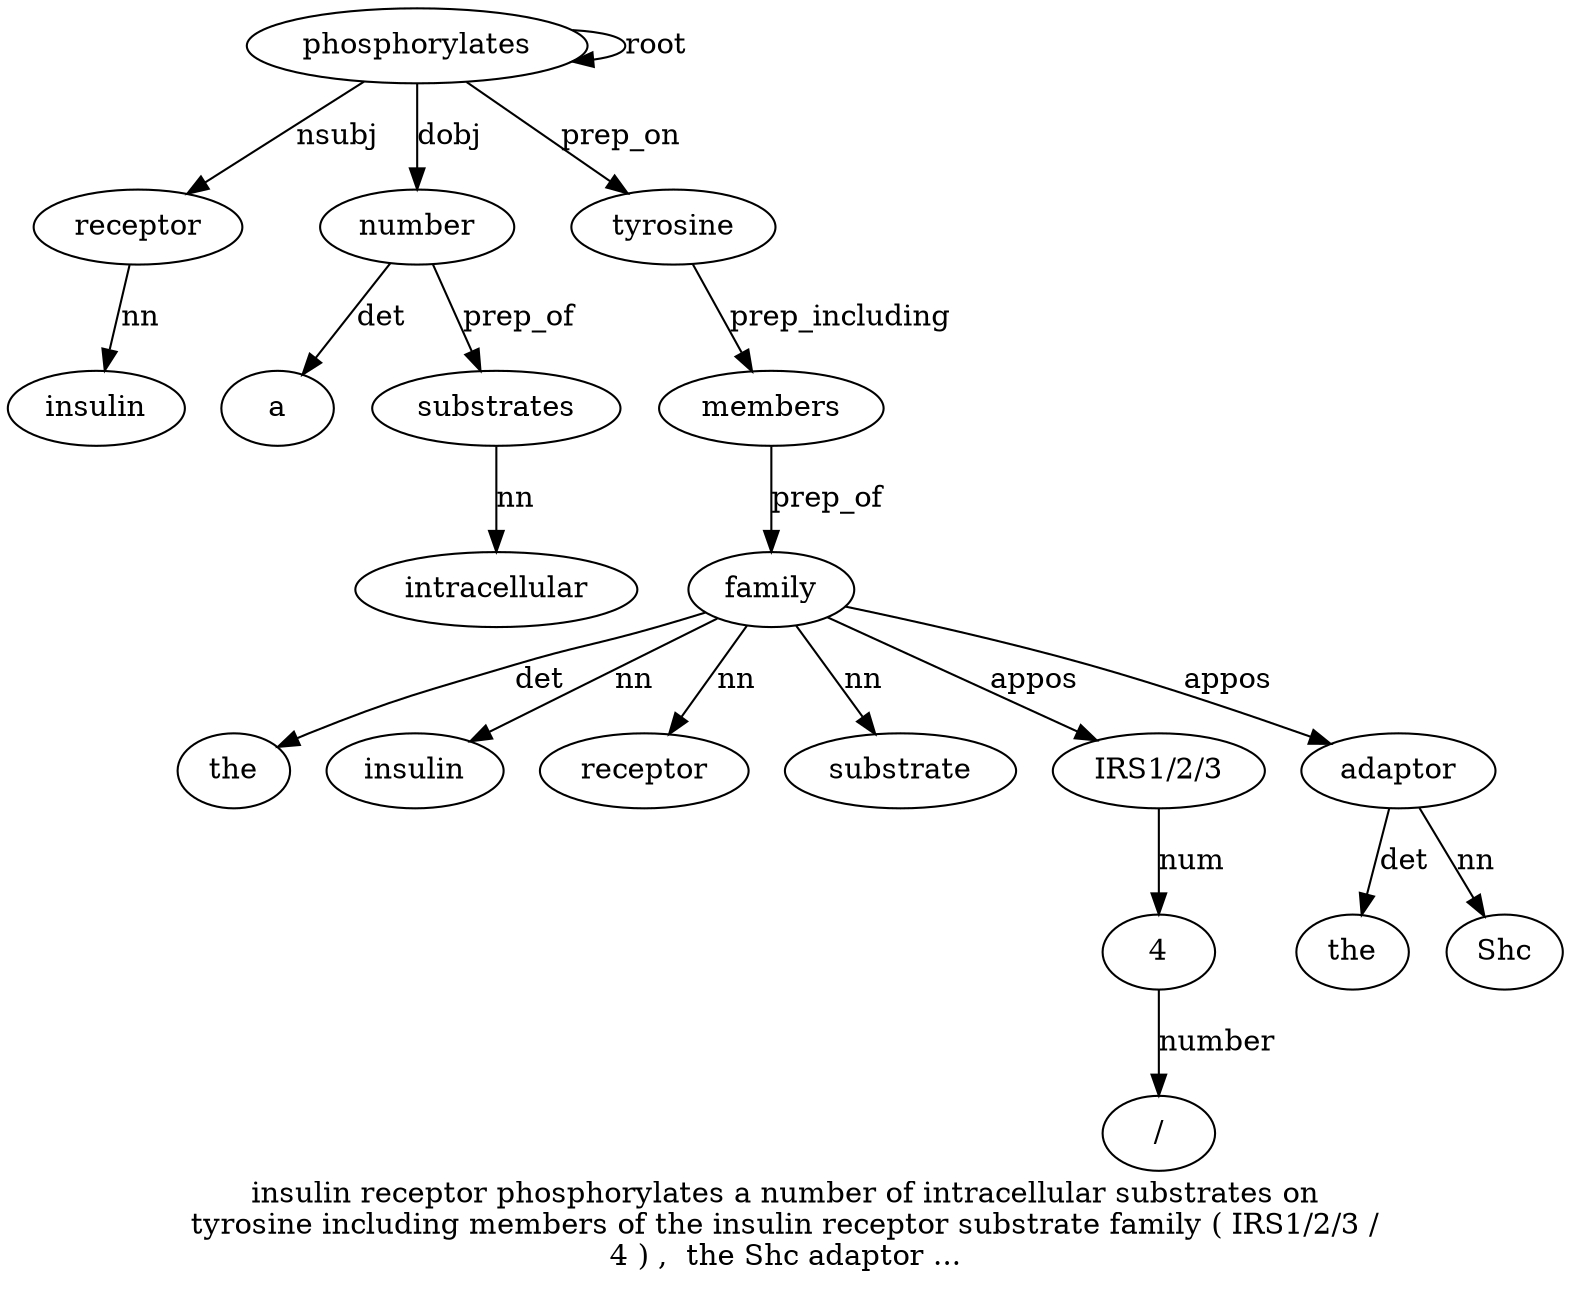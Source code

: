 digraph "insulin receptor phosphorylates a number of intracellular substrates on tyrosine including members of the insulin receptor substrate family ( IRS1/2/3 / 4 ) ,  the Shc adaptor ..." {
label="insulin receptor phosphorylates a number of intracellular substrates on
tyrosine including members of the insulin receptor substrate family ( IRS1/2/3 /
4 ) ,  the Shc adaptor ...";
receptor2 [style=filled, fillcolor=white, label=receptor];
insulin1 [style=filled, fillcolor=white, label=insulin];
receptor2 -> insulin1  [label=nn];
phosphorylates3 [style=filled, fillcolor=white, label=phosphorylates];
phosphorylates3 -> receptor2  [label=nsubj];
phosphorylates3 -> phosphorylates3  [label=root];
number5 [style=filled, fillcolor=white, label=number];
a4 [style=filled, fillcolor=white, label=a];
number5 -> a4  [label=det];
phosphorylates3 -> number5  [label=dobj];
substrates8 [style=filled, fillcolor=white, label=substrates];
intracellular7 [style=filled, fillcolor=white, label=intracellular];
substrates8 -> intracellular7  [label=nn];
number5 -> substrates8  [label=prep_of];
tyrosine10 [style=filled, fillcolor=white, label=tyrosine];
phosphorylates3 -> tyrosine10  [label=prep_on];
members12 [style=filled, fillcolor=white, label=members];
tyrosine10 -> members12  [label=prep_including];
family18 [style=filled, fillcolor=white, label=family];
the14 [style=filled, fillcolor=white, label=the];
family18 -> the14  [label=det];
insulin15 [style=filled, fillcolor=white, label=insulin];
family18 -> insulin15  [label=nn];
receptor16 [style=filled, fillcolor=white, label=receptor];
family18 -> receptor16  [label=nn];
substrate17 [style=filled, fillcolor=white, label=substrate];
family18 -> substrate17  [label=nn];
members12 -> family18  [label=prep_of];
"IRS1/2/320" [style=filled, fillcolor=white, label="IRS1/2/3"];
family18 -> "IRS1/2/320"  [label=appos];
422 [style=filled, fillcolor=white, label=4];
"/21" [style=filled, fillcolor=white, label="/"];
422 -> "/21"  [label=number];
"IRS1/2/320" -> 422  [label=num];
adaptor27 [style=filled, fillcolor=white, label=adaptor];
the25 [style=filled, fillcolor=white, label=the];
adaptor27 -> the25  [label=det];
Shc26 [style=filled, fillcolor=white, label=Shc];
adaptor27 -> Shc26  [label=nn];
family18 -> adaptor27  [label=appos];
}
